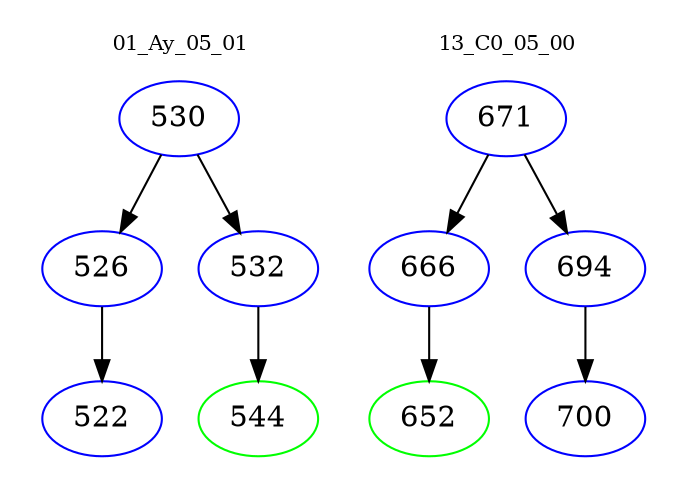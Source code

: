 digraph{
subgraph cluster_0 {
color = white
label = "01_Ay_05_01";
fontsize=10;
T0_530 [label="530", color="blue"]
T0_530 -> T0_526 [color="black"]
T0_526 [label="526", color="blue"]
T0_526 -> T0_522 [color="black"]
T0_522 [label="522", color="blue"]
T0_530 -> T0_532 [color="black"]
T0_532 [label="532", color="blue"]
T0_532 -> T0_544 [color="black"]
T0_544 [label="544", color="green"]
}
subgraph cluster_1 {
color = white
label = "13_C0_05_00";
fontsize=10;
T1_671 [label="671", color="blue"]
T1_671 -> T1_666 [color="black"]
T1_666 [label="666", color="blue"]
T1_666 -> T1_652 [color="black"]
T1_652 [label="652", color="green"]
T1_671 -> T1_694 [color="black"]
T1_694 [label="694", color="blue"]
T1_694 -> T1_700 [color="black"]
T1_700 [label="700", color="blue"]
}
}
